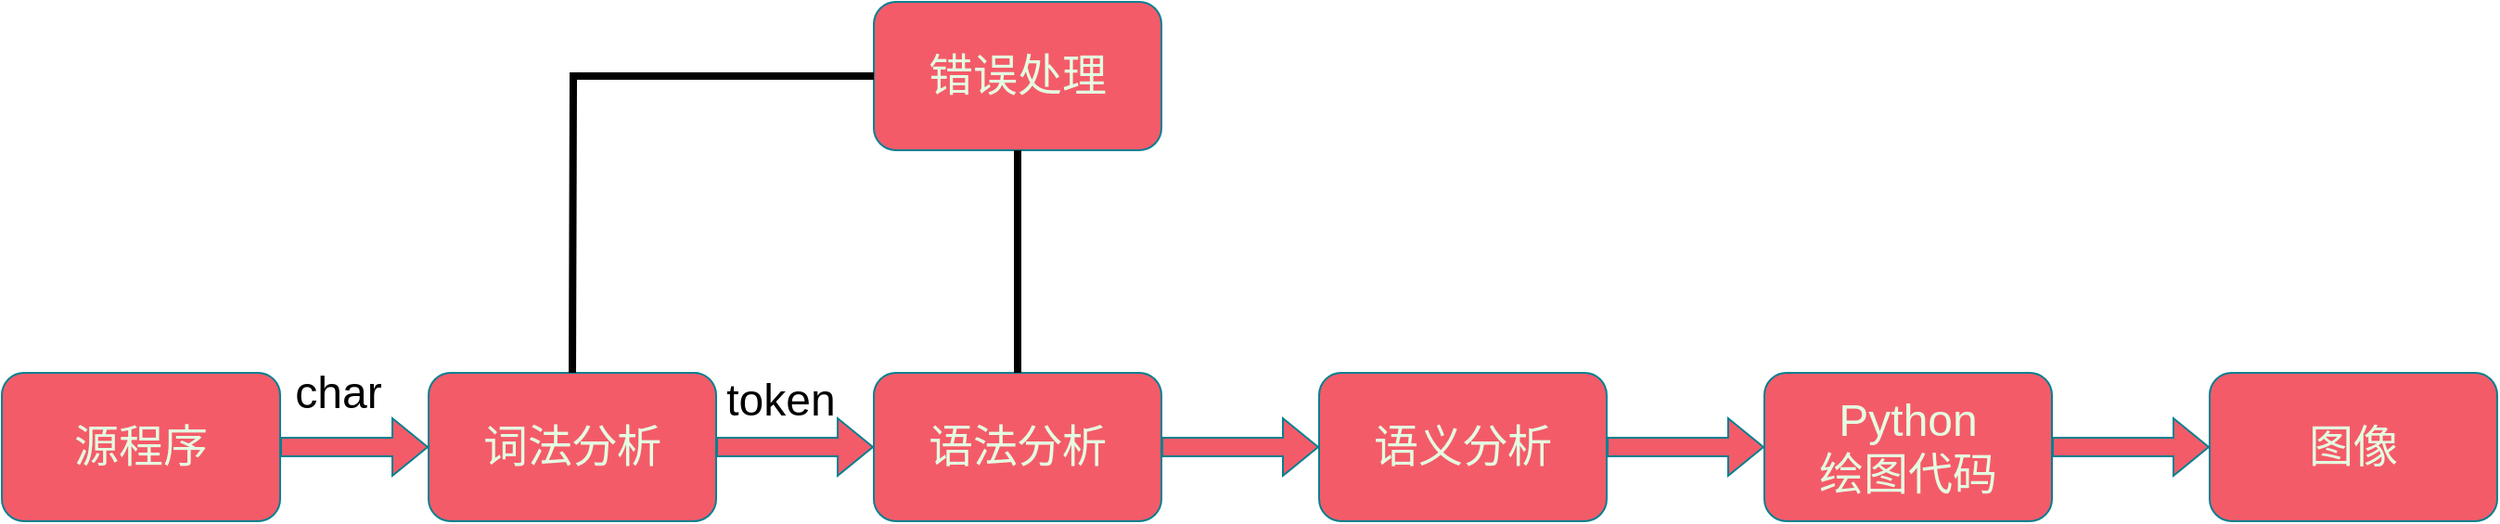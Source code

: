 <mxfile version="20.3.0" type="device"><diagram id="BaSu9RPc1kAsdkNgBN6k" name="第 1 页"><mxGraphModel dx="1887" dy="1165" grid="1" gridSize="10" guides="1" tooltips="1" connect="1" arrows="1" fold="1" page="1" pageScale="1" pageWidth="1600" pageHeight="900" math="0" shadow="0"><root><mxCell id="0"/><mxCell id="1" parent="0"/><mxCell id="PP1IB2Ar1ECif7XvzbIu-2" value="&lt;font style=&quot;font-size: 24px;&quot;&gt;源程序&lt;/font&gt;" style="rounded=1;whiteSpace=wrap;html=1;fillColor=#F45B69;strokeColor=#028090;fontColor=#E4FDE1;" vertex="1" parent="1"><mxGeometry x="190" y="480" width="150" height="80" as="geometry"/></mxCell><mxCell id="PP1IB2Ar1ECif7XvzbIu-3" value="" style="shape=flexArrow;endArrow=classic;html=1;rounded=0;strokeColor=#028090;fontSize=24;fontColor=#E4FDE1;fillColor=#F45B69;exitX=1;exitY=0.5;exitDx=0;exitDy=0;entryX=0;entryY=0.5;entryDx=0;entryDy=0;" edge="1" parent="1" source="PP1IB2Ar1ECif7XvzbIu-2" target="PP1IB2Ar1ECif7XvzbIu-5"><mxGeometry width="50" height="50" relative="1" as="geometry"><mxPoint x="745" y="467" as="sourcePoint"/><mxPoint x="480" y="440" as="targetPoint"/></mxGeometry></mxCell><mxCell id="PP1IB2Ar1ECif7XvzbIu-4" value="char" style="edgeLabel;html=1;align=center;verticalAlign=middle;resizable=0;points=[];fontSize=24;fontColor=#000000;labelBackgroundColor=none;" vertex="1" connectable="0" parent="PP1IB2Ar1ECif7XvzbIu-3"><mxGeometry x="-0.393" y="-3" relative="1" as="geometry"><mxPoint x="6" y="-32" as="offset"/></mxGeometry></mxCell><mxCell id="PP1IB2Ar1ECif7XvzbIu-5" value="&lt;font style=&quot;font-size: 24px;&quot;&gt;词法分析&lt;br&gt;&lt;/font&gt;" style="rounded=1;whiteSpace=wrap;html=1;strokeColor=#028090;fontColor=#E4FDE1;fillColor=#F45B69;" vertex="1" parent="1"><mxGeometry x="420" y="480" width="155" height="80" as="geometry"/></mxCell><mxCell id="PP1IB2Ar1ECif7XvzbIu-6" value="&lt;font style=&quot;font-size: 24px;&quot;&gt;语法分析&lt;br&gt;&lt;/font&gt;" style="rounded=1;whiteSpace=wrap;html=1;strokeColor=#028090;fontColor=#E4FDE1;fillColor=#F45B69;" vertex="1" parent="1"><mxGeometry x="660" y="480" width="155" height="80" as="geometry"/></mxCell><mxCell id="PP1IB2Ar1ECif7XvzbIu-7" value="" style="shape=flexArrow;endArrow=classic;html=1;rounded=0;strokeColor=#028090;fontSize=24;fontColor=#00FFFF;fillColor=#F45B69;exitX=1;exitY=0.5;exitDx=0;exitDy=0;entryX=0;entryY=0.5;entryDx=0;entryDy=0;" edge="1" parent="1" source="PP1IB2Ar1ECif7XvzbIu-5" target="PP1IB2Ar1ECif7XvzbIu-6"><mxGeometry width="50" height="50" relative="1" as="geometry"><mxPoint x="744.5" y="647" as="sourcePoint"/><mxPoint x="744.5" y="757" as="targetPoint"/></mxGeometry></mxCell><mxCell id="PP1IB2Ar1ECif7XvzbIu-8" value="token" style="text;html=1;strokeColor=none;fillColor=none;align=center;verticalAlign=middle;whiteSpace=wrap;rounded=0;labelBackgroundColor=none;fontSize=24;fontColor=#000000;" vertex="1" parent="1"><mxGeometry x="580" y="480" width="60" height="30" as="geometry"/></mxCell><mxCell id="PP1IB2Ar1ECif7XvzbIu-10" value="&lt;font style=&quot;font-size: 24px;&quot;&gt;语义分析&lt;/font&gt;" style="rounded=1;whiteSpace=wrap;html=1;strokeColor=#028090;fontColor=#E4FDE1;fillColor=#F45B69;" vertex="1" parent="1"><mxGeometry x="900" y="480" width="155" height="80" as="geometry"/></mxCell><mxCell id="PP1IB2Ar1ECif7XvzbIu-11" value="" style="shape=flexArrow;endArrow=classic;html=1;rounded=0;strokeColor=#028090;fontSize=24;fontColor=#00FFFF;fillColor=#F45B69;exitX=1;exitY=0.5;exitDx=0;exitDy=0;entryX=0;entryY=0.5;entryDx=0;entryDy=0;" edge="1" parent="1" source="PP1IB2Ar1ECif7XvzbIu-6" target="PP1IB2Ar1ECif7XvzbIu-10"><mxGeometry width="50" height="50" relative="1" as="geometry"><mxPoint x="840" y="580" as="sourcePoint"/><mxPoint x="900" y="630" as="targetPoint"/></mxGeometry></mxCell><mxCell id="PP1IB2Ar1ECif7XvzbIu-12" value="&lt;font style=&quot;font-size: 24px;&quot;&gt;Python&lt;br&gt;绘图代码&lt;/font&gt;" style="rounded=1;whiteSpace=wrap;html=1;strokeColor=#028090;fontColor=#E4FDE1;fillColor=#F45B69;" vertex="1" parent="1"><mxGeometry x="1140" y="480" width="155" height="80" as="geometry"/></mxCell><mxCell id="PP1IB2Ar1ECif7XvzbIu-14" value="" style="shape=flexArrow;endArrow=classic;html=1;rounded=0;strokeColor=#028090;fontSize=24;fontColor=#00FFFF;fillColor=#F45B69;exitX=1;exitY=0.5;exitDx=0;exitDy=0;entryX=0;entryY=0.5;entryDx=0;entryDy=0;" edge="1" parent="1" source="PP1IB2Ar1ECif7XvzbIu-10" target="PP1IB2Ar1ECif7XvzbIu-12"><mxGeometry width="50" height="50" relative="1" as="geometry"><mxPoint x="1070" y="580" as="sourcePoint"/><mxPoint x="1155" y="580" as="targetPoint"/></mxGeometry></mxCell><mxCell id="PP1IB2Ar1ECif7XvzbIu-15" value="&lt;span style=&quot;font-size: 24px;&quot;&gt;图像&lt;/span&gt;" style="rounded=1;whiteSpace=wrap;html=1;strokeColor=#028090;fontColor=#E4FDE1;fillColor=#F45B69;" vertex="1" parent="1"><mxGeometry x="1380" y="480" width="155" height="80" as="geometry"/></mxCell><mxCell id="PP1IB2Ar1ECif7XvzbIu-16" value="" style="shape=flexArrow;endArrow=classic;html=1;rounded=0;strokeColor=#028090;fontSize=24;fontColor=#00FFFF;fillColor=#F45B69;exitX=1;exitY=0.5;exitDx=0;exitDy=0;entryX=0;entryY=0.5;entryDx=0;entryDy=0;" edge="1" parent="1" source="PP1IB2Ar1ECif7XvzbIu-12" target="PP1IB2Ar1ECif7XvzbIu-15"><mxGeometry width="50" height="50" relative="1" as="geometry"><mxPoint x="1295" y="580" as="sourcePoint"/><mxPoint x="1380" y="580" as="targetPoint"/></mxGeometry></mxCell><mxCell id="PP1IB2Ar1ECif7XvzbIu-17" value="&lt;font style=&quot;font-size: 24px;&quot;&gt;错误处理&lt;/font&gt;" style="rounded=1;whiteSpace=wrap;html=1;strokeColor=#028090;fontColor=#E4FDE1;fillColor=#F45B69;" vertex="1" parent="1"><mxGeometry x="660" y="280" width="155" height="80" as="geometry"/></mxCell><mxCell id="PP1IB2Ar1ECif7XvzbIu-18" value="" style="endArrow=none;html=1;rounded=0;strokeColor=#000000;fontSize=24;fontColor=#00FFFF;fillColor=#ffcccc;exitX=0.5;exitY=0;exitDx=0;exitDy=0;entryX=0;entryY=0.5;entryDx=0;entryDy=0;strokeWidth=4;" edge="1" parent="1" source="PP1IB2Ar1ECif7XvzbIu-5" target="PP1IB2Ar1ECif7XvzbIu-17"><mxGeometry width="50" height="50" relative="1" as="geometry"><mxPoint x="480" y="460" as="sourcePoint"/><mxPoint x="649.5" y="310" as="targetPoint"/><Array as="points"><mxPoint x="498" y="320"/></Array></mxGeometry></mxCell><mxCell id="PP1IB2Ar1ECif7XvzbIu-19" value="" style="endArrow=none;html=1;rounded=0;strokeColor=#000000;strokeWidth=4;fontSize=24;fontColor=#00FFFF;fillColor=#F45B69;entryX=0.5;entryY=0;entryDx=0;entryDy=0;exitX=0.5;exitY=1;exitDx=0;exitDy=0;" edge="1" parent="1" source="PP1IB2Ar1ECif7XvzbIu-17" target="PP1IB2Ar1ECif7XvzbIu-6"><mxGeometry width="50" height="50" relative="1" as="geometry"><mxPoint x="575" y="797" as="sourcePoint"/><mxPoint x="667" y="797" as="targetPoint"/><Array as="points"/></mxGeometry></mxCell></root></mxGraphModel></diagram></mxfile>